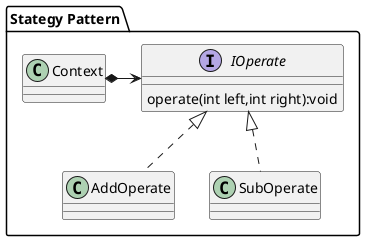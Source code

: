 @startuml
package "Stategy Pattern"{
    interface IOperate {
        operate(int left,int right):void
    }
    class AddOperate implements IOperate
    class SubOperate implements IOperate
    Context *->IOperate
}
@enduml